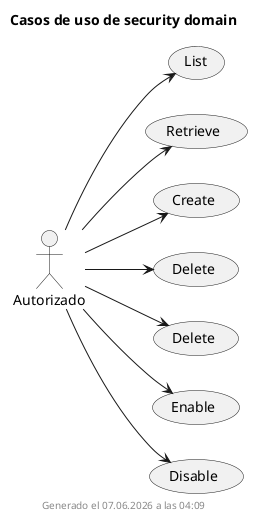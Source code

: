 ' @autogenerated
@startuml Casos de uso de security domain
title Casos de uso de security domain
left to right direction


actor :Autorizado: as a0
(List) as listado
(Retrieve) as consulta
(Create) as creacion
(Delete) as actualizacion
(Delete) as borrado
(Enable) as enable
(Disable) as disable

a0 --> listado
a0 --> consulta
a0 --> creacion
a0 --> actualizacion
a0 --> borrado
a0 --> enable
a0 --> disable

footer Generado el %date("dd.MM.yyyy' a las 'HH:mm")
@enduml

